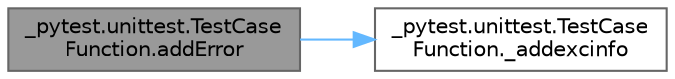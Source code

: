 digraph "_pytest.unittest.TestCaseFunction.addError"
{
 // LATEX_PDF_SIZE
  bgcolor="transparent";
  edge [fontname=Helvetica,fontsize=10,labelfontname=Helvetica,labelfontsize=10];
  node [fontname=Helvetica,fontsize=10,shape=box,height=0.2,width=0.4];
  rankdir="LR";
  Node1 [id="Node000001",label="_pytest.unittest.TestCase\lFunction.addError",height=0.2,width=0.4,color="gray40", fillcolor="grey60", style="filled", fontcolor="black",tooltip=" "];
  Node1 -> Node2 [id="edge1_Node000001_Node000002",color="steelblue1",style="solid",tooltip=" "];
  Node2 [id="Node000002",label="_pytest.unittest.TestCase\lFunction._addexcinfo",height=0.2,width=0.4,color="grey40", fillcolor="white", style="filled",URL="$class__pytest_1_1unittest_1_1_test_case_function.html#a804c76a11ab337fdeb510eece6f52934",tooltip=" "];
}
